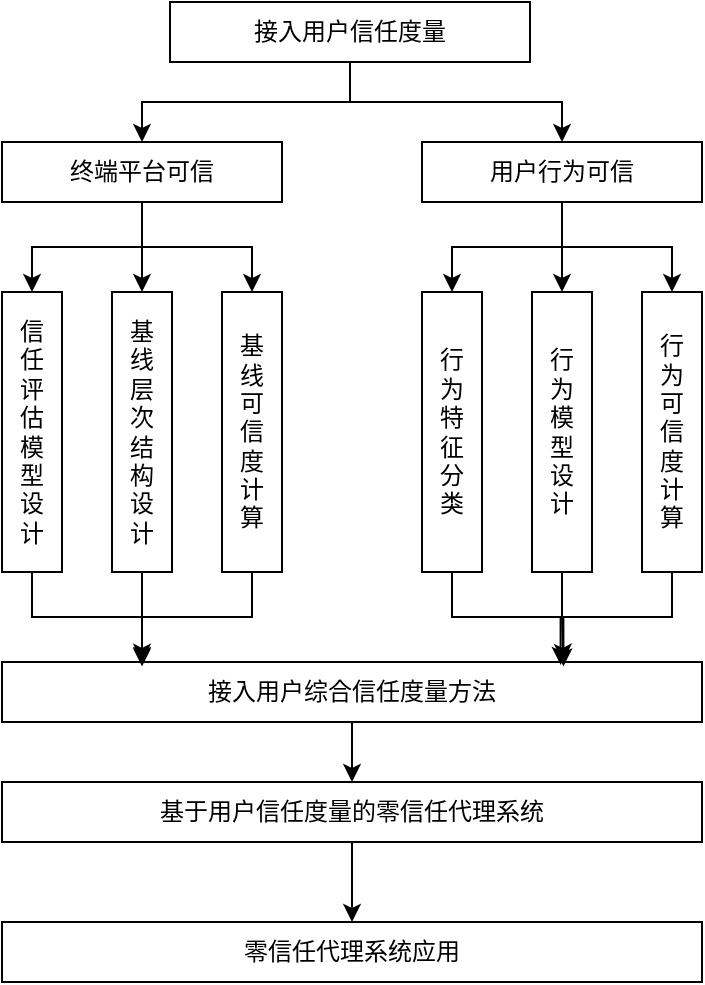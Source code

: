 <mxfile version="24.2.2" type="github">
  <diagram name="第 1 页" id="9mEF9So6AAIxKTvXvUER">
    <mxGraphModel dx="1136" dy="578" grid="1" gridSize="10" guides="1" tooltips="1" connect="1" arrows="1" fold="1" page="1" pageScale="1" pageWidth="827" pageHeight="1169" math="0" shadow="0">
      <root>
        <mxCell id="0" />
        <mxCell id="1" parent="0" />
        <mxCell id="kLoKrJ7U3oXqVgfcMBU9-14" style="edgeStyle=orthogonalEdgeStyle;rounded=0;orthogonalLoop=1;jettySize=auto;html=1;entryX=0.5;entryY=0;entryDx=0;entryDy=0;" edge="1" parent="1" source="kLoKrJ7U3oXqVgfcMBU9-1" target="kLoKrJ7U3oXqVgfcMBU9-3">
          <mxGeometry relative="1" as="geometry" />
        </mxCell>
        <mxCell id="kLoKrJ7U3oXqVgfcMBU9-15" style="edgeStyle=orthogonalEdgeStyle;rounded=0;orthogonalLoop=1;jettySize=auto;html=1;" edge="1" parent="1" source="kLoKrJ7U3oXqVgfcMBU9-1" target="kLoKrJ7U3oXqVgfcMBU9-4">
          <mxGeometry relative="1" as="geometry" />
        </mxCell>
        <mxCell id="kLoKrJ7U3oXqVgfcMBU9-1" value="接入用户信任度量" style="rounded=0;whiteSpace=wrap;html=1;" vertex="1" parent="1">
          <mxGeometry x="324" y="300" width="180" height="30" as="geometry" />
        </mxCell>
        <mxCell id="kLoKrJ7U3oXqVgfcMBU9-16" style="edgeStyle=orthogonalEdgeStyle;rounded=0;orthogonalLoop=1;jettySize=auto;html=1;" edge="1" parent="1" source="kLoKrJ7U3oXqVgfcMBU9-3" target="kLoKrJ7U3oXqVgfcMBU9-6">
          <mxGeometry relative="1" as="geometry" />
        </mxCell>
        <mxCell id="kLoKrJ7U3oXqVgfcMBU9-17" style="edgeStyle=orthogonalEdgeStyle;rounded=0;orthogonalLoop=1;jettySize=auto;html=1;entryX=0;entryY=0.5;entryDx=0;entryDy=0;" edge="1" parent="1" source="kLoKrJ7U3oXqVgfcMBU9-3" target="kLoKrJ7U3oXqVgfcMBU9-5">
          <mxGeometry relative="1" as="geometry" />
        </mxCell>
        <mxCell id="kLoKrJ7U3oXqVgfcMBU9-18" style="edgeStyle=orthogonalEdgeStyle;rounded=0;orthogonalLoop=1;jettySize=auto;html=1;" edge="1" parent="1" source="kLoKrJ7U3oXqVgfcMBU9-3" target="kLoKrJ7U3oXqVgfcMBU9-7">
          <mxGeometry relative="1" as="geometry" />
        </mxCell>
        <mxCell id="kLoKrJ7U3oXqVgfcMBU9-3" value="终端平台可信" style="rounded=0;whiteSpace=wrap;html=1;" vertex="1" parent="1">
          <mxGeometry x="240" y="370" width="140" height="30" as="geometry" />
        </mxCell>
        <mxCell id="kLoKrJ7U3oXqVgfcMBU9-19" style="edgeStyle=orthogonalEdgeStyle;rounded=0;orthogonalLoop=1;jettySize=auto;html=1;entryX=0;entryY=0.5;entryDx=0;entryDy=0;" edge="1" parent="1" source="kLoKrJ7U3oXqVgfcMBU9-4" target="kLoKrJ7U3oXqVgfcMBU9-8">
          <mxGeometry relative="1" as="geometry" />
        </mxCell>
        <mxCell id="kLoKrJ7U3oXqVgfcMBU9-20" style="edgeStyle=orthogonalEdgeStyle;rounded=0;orthogonalLoop=1;jettySize=auto;html=1;" edge="1" parent="1" source="kLoKrJ7U3oXqVgfcMBU9-4" target="kLoKrJ7U3oXqVgfcMBU9-9">
          <mxGeometry relative="1" as="geometry" />
        </mxCell>
        <mxCell id="kLoKrJ7U3oXqVgfcMBU9-21" style="edgeStyle=orthogonalEdgeStyle;rounded=0;orthogonalLoop=1;jettySize=auto;html=1;entryX=0;entryY=0.5;entryDx=0;entryDy=0;" edge="1" parent="1" source="kLoKrJ7U3oXqVgfcMBU9-4" target="kLoKrJ7U3oXqVgfcMBU9-10">
          <mxGeometry relative="1" as="geometry" />
        </mxCell>
        <mxCell id="kLoKrJ7U3oXqVgfcMBU9-4" value="用户行为可信" style="rounded=0;whiteSpace=wrap;html=1;" vertex="1" parent="1">
          <mxGeometry x="450" y="370" width="140" height="30" as="geometry" />
        </mxCell>
        <mxCell id="kLoKrJ7U3oXqVgfcMBU9-5" value="&lt;div&gt;基&lt;/div&gt;&lt;div&gt;线&lt;/div&gt;&lt;div&gt;层&lt;/div&gt;&lt;div&gt;次&lt;/div&gt;&lt;div&gt;结&lt;/div&gt;&lt;div&gt;构&lt;/div&gt;&lt;div&gt;设&lt;/div&gt;&lt;div&gt;计&lt;/div&gt;" style="rounded=0;whiteSpace=wrap;html=1;direction=south;" vertex="1" parent="1">
          <mxGeometry x="295" y="445" width="30" height="140" as="geometry" />
        </mxCell>
        <mxCell id="kLoKrJ7U3oXqVgfcMBU9-6" value="&lt;div&gt;信&lt;/div&gt;&lt;div&gt;任&lt;/div&gt;&lt;div&gt;评&lt;/div&gt;&lt;div&gt;估&lt;/div&gt;&lt;div&gt;模&lt;/div&gt;&lt;div&gt;型&lt;/div&gt;&lt;div&gt;设&lt;/div&gt;&lt;div&gt;计&lt;/div&gt;" style="rounded=0;whiteSpace=wrap;html=1;direction=south;" vertex="1" parent="1">
          <mxGeometry x="240" y="445" width="30" height="140" as="geometry" />
        </mxCell>
        <mxCell id="kLoKrJ7U3oXqVgfcMBU9-7" value="基&lt;div&gt;线&lt;/div&gt;&lt;div&gt;可&lt;/div&gt;&lt;div&gt;信&lt;/div&gt;&lt;div&gt;度&lt;/div&gt;&lt;div&gt;计&lt;/div&gt;&lt;div&gt;算&lt;/div&gt;" style="rounded=0;whiteSpace=wrap;html=1;direction=south;" vertex="1" parent="1">
          <mxGeometry x="350" y="445" width="30" height="140" as="geometry" />
        </mxCell>
        <mxCell id="kLoKrJ7U3oXqVgfcMBU9-8" value="行&lt;div&gt;为&lt;/div&gt;&lt;div&gt;特&lt;/div&gt;&lt;div&gt;征&lt;/div&gt;&lt;div&gt;分&lt;/div&gt;&lt;div&gt;类&lt;/div&gt;" style="rounded=0;whiteSpace=wrap;html=1;direction=south;" vertex="1" parent="1">
          <mxGeometry x="450" y="445" width="30" height="140" as="geometry" />
        </mxCell>
        <mxCell id="kLoKrJ7U3oXqVgfcMBU9-9" value="行&lt;div&gt;为&lt;/div&gt;&lt;div&gt;模&lt;/div&gt;&lt;div&gt;型&lt;/div&gt;&lt;div&gt;设&lt;/div&gt;&lt;div&gt;计&lt;/div&gt;" style="rounded=0;whiteSpace=wrap;html=1;direction=south;" vertex="1" parent="1">
          <mxGeometry x="505" y="445" width="30" height="140" as="geometry" />
        </mxCell>
        <mxCell id="kLoKrJ7U3oXqVgfcMBU9-10" value="行&lt;div&gt;为&lt;/div&gt;&lt;div&gt;可&lt;/div&gt;&lt;div&gt;信&lt;/div&gt;&lt;div&gt;度&lt;/div&gt;&lt;div&gt;计&lt;/div&gt;&lt;div&gt;算&lt;/div&gt;" style="rounded=0;whiteSpace=wrap;html=1;direction=south;" vertex="1" parent="1">
          <mxGeometry x="560" y="445" width="30" height="140" as="geometry" />
        </mxCell>
        <mxCell id="kLoKrJ7U3oXqVgfcMBU9-41" style="edgeStyle=orthogonalEdgeStyle;rounded=0;orthogonalLoop=1;jettySize=auto;html=1;entryX=0.5;entryY=0;entryDx=0;entryDy=0;" edge="1" parent="1" source="kLoKrJ7U3oXqVgfcMBU9-11" target="kLoKrJ7U3oXqVgfcMBU9-12">
          <mxGeometry relative="1" as="geometry" />
        </mxCell>
        <mxCell id="kLoKrJ7U3oXqVgfcMBU9-11" value="接入用户综合信任度量方法" style="rounded=0;whiteSpace=wrap;html=1;" vertex="1" parent="1">
          <mxGeometry x="240" y="630" width="350" height="30" as="geometry" />
        </mxCell>
        <mxCell id="kLoKrJ7U3oXqVgfcMBU9-43" value="" style="edgeStyle=orthogonalEdgeStyle;rounded=0;orthogonalLoop=1;jettySize=auto;html=1;" edge="1" parent="1" source="kLoKrJ7U3oXqVgfcMBU9-12" target="kLoKrJ7U3oXqVgfcMBU9-13">
          <mxGeometry relative="1" as="geometry" />
        </mxCell>
        <mxCell id="kLoKrJ7U3oXqVgfcMBU9-12" value="基于用户信任度量的零信任代理系统" style="rounded=0;whiteSpace=wrap;html=1;" vertex="1" parent="1">
          <mxGeometry x="240" y="690" width="350" height="30" as="geometry" />
        </mxCell>
        <mxCell id="kLoKrJ7U3oXqVgfcMBU9-13" value="零信任代理系统应用" style="rounded=0;whiteSpace=wrap;html=1;" vertex="1" parent="1">
          <mxGeometry x="240" y="760" width="350" height="30" as="geometry" />
        </mxCell>
        <mxCell id="kLoKrJ7U3oXqVgfcMBU9-27" style="edgeStyle=orthogonalEdgeStyle;rounded=0;orthogonalLoop=1;jettySize=auto;html=1;entryX=0.2;entryY=0.073;entryDx=0;entryDy=0;entryPerimeter=0;" edge="1" parent="1" source="kLoKrJ7U3oXqVgfcMBU9-5" target="kLoKrJ7U3oXqVgfcMBU9-11">
          <mxGeometry relative="1" as="geometry" />
        </mxCell>
        <mxCell id="kLoKrJ7U3oXqVgfcMBU9-29" style="edgeStyle=orthogonalEdgeStyle;rounded=0;orthogonalLoop=1;jettySize=auto;html=1;entryX=0.2;entryY=0.048;entryDx=0;entryDy=0;entryPerimeter=0;" edge="1" parent="1" source="kLoKrJ7U3oXqVgfcMBU9-6" target="kLoKrJ7U3oXqVgfcMBU9-11">
          <mxGeometry relative="1" as="geometry" />
        </mxCell>
        <mxCell id="kLoKrJ7U3oXqVgfcMBU9-31" style="edgeStyle=orthogonalEdgeStyle;rounded=0;orthogonalLoop=1;jettySize=auto;html=1;entryX=0.2;entryY=-0.003;entryDx=0;entryDy=0;entryPerimeter=0;" edge="1" parent="1" source="kLoKrJ7U3oXqVgfcMBU9-7" target="kLoKrJ7U3oXqVgfcMBU9-11">
          <mxGeometry relative="1" as="geometry" />
        </mxCell>
        <mxCell id="kLoKrJ7U3oXqVgfcMBU9-32" style="edgeStyle=orthogonalEdgeStyle;rounded=0;orthogonalLoop=1;jettySize=auto;html=1;entryX=0.802;entryY=-0.003;entryDx=0;entryDy=0;entryPerimeter=0;" edge="1" parent="1" source="kLoKrJ7U3oXqVgfcMBU9-9" target="kLoKrJ7U3oXqVgfcMBU9-11">
          <mxGeometry relative="1" as="geometry" />
        </mxCell>
        <mxCell id="kLoKrJ7U3oXqVgfcMBU9-33" style="edgeStyle=orthogonalEdgeStyle;rounded=0;orthogonalLoop=1;jettySize=auto;html=1;entryX=0.802;entryY=0.073;entryDx=0;entryDy=0;entryPerimeter=0;" edge="1" parent="1" source="kLoKrJ7U3oXqVgfcMBU9-8" target="kLoKrJ7U3oXqVgfcMBU9-11">
          <mxGeometry relative="1" as="geometry" />
        </mxCell>
        <mxCell id="kLoKrJ7U3oXqVgfcMBU9-35" style="edgeStyle=orthogonalEdgeStyle;rounded=0;orthogonalLoop=1;jettySize=auto;html=1;entryX=0.798;entryY=0.048;entryDx=0;entryDy=0;entryPerimeter=0;" edge="1" parent="1" source="kLoKrJ7U3oXqVgfcMBU9-10" target="kLoKrJ7U3oXqVgfcMBU9-11">
          <mxGeometry relative="1" as="geometry" />
        </mxCell>
      </root>
    </mxGraphModel>
  </diagram>
</mxfile>
